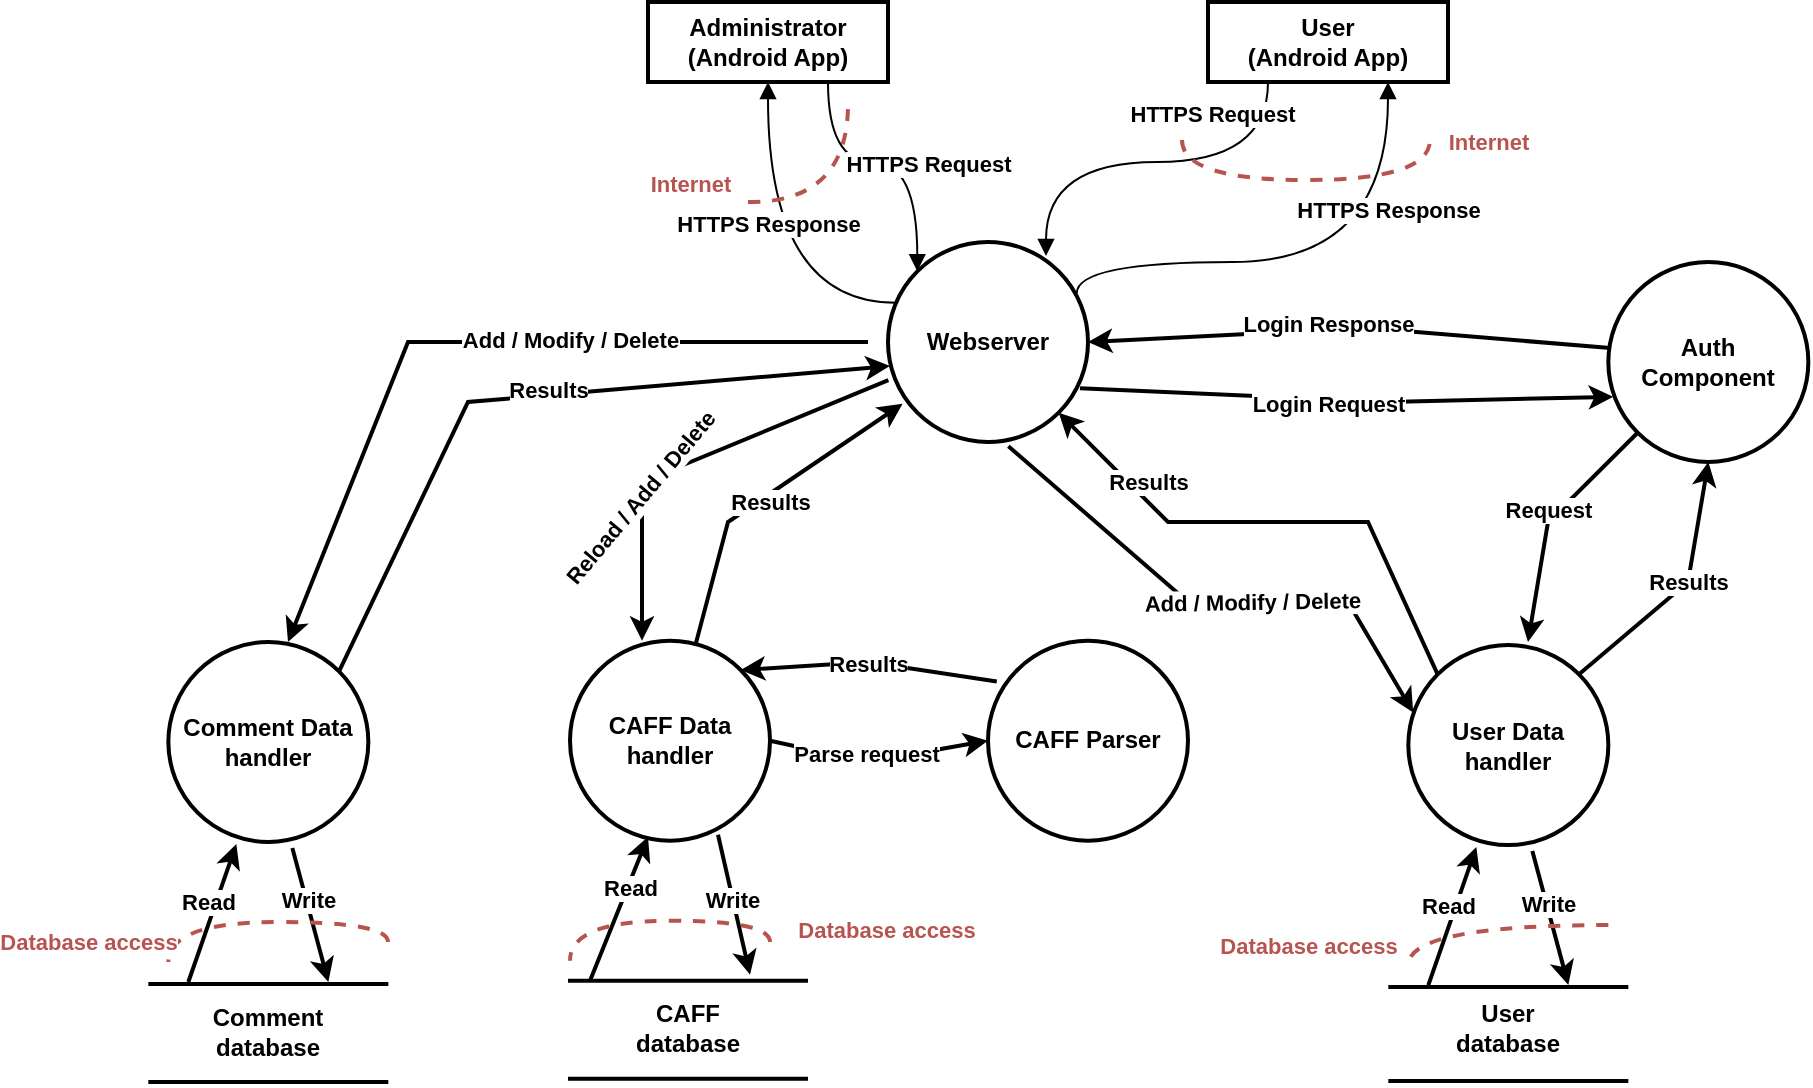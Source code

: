 <mxfile version="15.4.3" type="device"><diagram id="gDIaMn65C6JBm8iNF-iv" name="Page-1"><mxGraphModel dx="2249" dy="787" grid="1" gridSize="10" guides="1" tooltips="1" connect="1" arrows="1" fold="1" page="1" pageScale="1" pageWidth="827" pageHeight="1169" math="0" shadow="0"><root><mxCell id="0"/><mxCell id="1" parent="0"/><mxCell id="1IdtdEyrZIduLa7pmGp5-1" value="&lt;div&gt;&lt;b&gt;Webserver&lt;/b&gt;&lt;/div&gt;" style="ellipse;whiteSpace=wrap;html=1;aspect=fixed;strokeWidth=2;" parent="1" vertex="1"><mxGeometry x="240" y="180" width="100" height="100" as="geometry"/></mxCell><mxCell id="1IdtdEyrZIduLa7pmGp5-2" value="&lt;div&gt;&lt;b&gt;Administrator&lt;/b&gt;&lt;/div&gt;&lt;b&gt;(Android App)&lt;/b&gt;" style="rounded=0;whiteSpace=wrap;html=1;strokeWidth=2;" parent="1" vertex="1"><mxGeometry x="120" y="60" width="120" height="40" as="geometry"/></mxCell><mxCell id="1IdtdEyrZIduLa7pmGp5-3" value="&lt;div&gt;&lt;b&gt;User&lt;/b&gt;&lt;/div&gt;&lt;div&gt;&lt;b&gt;(Android App)&lt;/b&gt;&lt;/div&gt;" style="rounded=0;whiteSpace=wrap;html=1;strokeWidth=2;" parent="1" vertex="1"><mxGeometry x="400" y="60" width="120" height="40" as="geometry"/></mxCell><mxCell id="1IdtdEyrZIduLa7pmGp5-4" value="&lt;div&gt;&lt;b&gt;HTTPS Request&lt;/b&gt;&lt;/div&gt;" style="html=1;verticalAlign=bottom;endArrow=block;rounded=0;edgeStyle=orthogonalEdgeStyle;exitX=0.75;exitY=1;exitDx=0;exitDy=0;entryX=0;entryY=0;entryDx=0;entryDy=0;elbow=vertical;curved=1;" parent="1" source="1IdtdEyrZIduLa7pmGp5-2" target="1IdtdEyrZIduLa7pmGp5-1" edge="1"><mxGeometry x="0.359" y="5" width="80" relative="1" as="geometry"><mxPoint x="610" y="360" as="sourcePoint"/><mxPoint x="690" y="360" as="targetPoint"/><mxPoint as="offset"/></mxGeometry></mxCell><mxCell id="1IdtdEyrZIduLa7pmGp5-5" value="&lt;div&gt;&lt;b&gt;HTTPS Request&lt;/b&gt;&lt;/div&gt;" style="html=1;verticalAlign=bottom;endArrow=block;rounded=0;edgeStyle=orthogonalEdgeStyle;exitX=0.25;exitY=1;exitDx=0;exitDy=0;entryX=0.79;entryY=0.07;entryDx=0;entryDy=0;elbow=vertical;curved=1;entryPerimeter=0;" parent="1" source="1IdtdEyrZIduLa7pmGp5-3" target="1IdtdEyrZIduLa7pmGp5-1" edge="1"><mxGeometry x="-0.308" y="-15" width="80" relative="1" as="geometry"><mxPoint x="290" y="140" as="sourcePoint"/><mxPoint x="334.645" y="204.645" as="targetPoint"/><mxPoint as="offset"/></mxGeometry></mxCell><mxCell id="1IdtdEyrZIduLa7pmGp5-6" value="&lt;div&gt;&lt;b&gt;HTTPS Response&lt;/b&gt;&lt;/div&gt;" style="html=1;verticalAlign=bottom;endArrow=block;rounded=0;edgeStyle=orthogonalEdgeStyle;curved=1;elbow=vertical;exitX=0.04;exitY=0.304;exitDx=0;exitDy=0;entryX=0.5;entryY=1;entryDx=0;entryDy=0;exitPerimeter=0;" parent="1" source="1IdtdEyrZIduLa7pmGp5-1" target="1IdtdEyrZIduLa7pmGp5-2" edge="1"><mxGeometry x="0.083" width="80" relative="1" as="geometry"><mxPoint x="610" y="360" as="sourcePoint"/><mxPoint x="690" y="360" as="targetPoint"/><Array as="points"><mxPoint x="180" y="210"/></Array><mxPoint as="offset"/></mxGeometry></mxCell><mxCell id="1IdtdEyrZIduLa7pmGp5-7" value="&lt;div&gt;&lt;b&gt;HTTPS Response&lt;/b&gt;&lt;/div&gt;" style="html=1;verticalAlign=bottom;endArrow=block;rounded=0;edgeStyle=orthogonalEdgeStyle;curved=1;elbow=vertical;exitX=0.944;exitY=0.256;exitDx=0;exitDy=0;entryX=0.75;entryY=1;entryDx=0;entryDy=0;exitPerimeter=0;" parent="1" source="1IdtdEyrZIduLa7pmGp5-1" target="1IdtdEyrZIduLa7pmGp5-3" edge="1"><mxGeometry x="0.443" width="80" relative="1" as="geometry"><mxPoint x="250" y="240" as="sourcePoint"/><mxPoint x="190" y="140" as="targetPoint"/><Array as="points"><mxPoint x="490" y="190"/></Array><mxPoint as="offset"/></mxGeometry></mxCell><mxCell id="1IdtdEyrZIduLa7pmGp5-9" value="&lt;div&gt;&lt;b&gt;Auth&lt;/b&gt;&lt;/div&gt;&lt;div&gt;&lt;b&gt; Component&lt;br&gt;&lt;/b&gt;&lt;/div&gt;" style="ellipse;whiteSpace=wrap;html=1;aspect=fixed;strokeWidth=2;" parent="1" vertex="1"><mxGeometry x="600.17" y="190" width="100" height="100" as="geometry"/></mxCell><mxCell id="1IdtdEyrZIduLa7pmGp5-10" value="" style="endArrow=none;dashed=1;html=1;strokeWidth=2;rounded=0;edgeStyle=orthogonalEdgeStyle;curved=1;elbow=vertical;fillColor=#f8cecc;strokeColor=#b85450;" parent="1" edge="1"><mxGeometry width="50" height="50" relative="1" as="geometry"><mxPoint x="170" y="160" as="sourcePoint"/><mxPoint x="220" y="110" as="targetPoint"/></mxGeometry></mxCell><mxCell id="1IdtdEyrZIduLa7pmGp5-54" value="&lt;font color=&quot;#B85450&quot;&gt;&lt;b&gt;Internet&lt;/b&gt;&lt;/font&gt;" style="edgeLabel;html=1;align=center;verticalAlign=middle;resizable=0;points=[];" parent="1IdtdEyrZIduLa7pmGp5-10" vertex="1" connectable="0"><mxGeometry x="0.32" y="14" relative="1" as="geometry"><mxPoint x="-66" y="6" as="offset"/></mxGeometry></mxCell><mxCell id="1IdtdEyrZIduLa7pmGp5-17" value="" style="endArrow=none;dashed=1;html=1;strokeWidth=2;rounded=0;edgeStyle=orthogonalEdgeStyle;curved=1;elbow=vertical;fillColor=#f8cecc;strokeColor=#b85450;" parent="1" edge="1"><mxGeometry width="50" height="50" relative="1" as="geometry"><mxPoint x="387" y="129" as="sourcePoint"/><mxPoint x="511" y="129" as="targetPoint"/><Array as="points"><mxPoint x="387" y="149"/><mxPoint x="511" y="149"/></Array></mxGeometry></mxCell><mxCell id="1IdtdEyrZIduLa7pmGp5-55" value="&lt;b&gt;Internet&lt;/b&gt;" style="edgeLabel;html=1;align=center;verticalAlign=middle;resizable=0;points=[];fontColor=#B85450;" parent="1IdtdEyrZIduLa7pmGp5-17" vertex="1" connectable="0"><mxGeometry x="0.22" y="-3" relative="1" as="geometry"><mxPoint x="73" y="-22" as="offset"/></mxGeometry></mxCell><mxCell id="1IdtdEyrZIduLa7pmGp5-18" value="&lt;b&gt;User Data handler&lt;br&gt;&lt;/b&gt;" style="ellipse;whiteSpace=wrap;html=1;aspect=fixed;strokeWidth=2;" parent="1" vertex="1"><mxGeometry x="500.17" y="381.52" width="100" height="100" as="geometry"/></mxCell><mxCell id="1IdtdEyrZIduLa7pmGp5-19" value="&lt;b&gt;CAFF Data handler&lt;/b&gt;" style="ellipse;whiteSpace=wrap;html=1;aspect=fixed;strokeWidth=2;" parent="1" vertex="1"><mxGeometry x="81" y="379.34" width="100" height="100" as="geometry"/></mxCell><mxCell id="1IdtdEyrZIduLa7pmGp5-20" value="&lt;b&gt;CAFF Parser&lt;br&gt;&lt;/b&gt;" style="ellipse;whiteSpace=wrap;html=1;aspect=fixed;strokeWidth=2;" parent="1" vertex="1"><mxGeometry x="290" y="379.34" width="100" height="100" as="geometry"/></mxCell><mxCell id="1IdtdEyrZIduLa7pmGp5-21" value="" style="endArrow=classic;html=1;rounded=0;strokeWidth=2;elbow=vertical;exitX=0.96;exitY=0.731;exitDx=0;exitDy=0;exitPerimeter=0;entryX=0.024;entryY=0.674;entryDx=0;entryDy=0;entryPerimeter=0;" parent="1" source="1IdtdEyrZIduLa7pmGp5-1" target="1IdtdEyrZIduLa7pmGp5-9" edge="1"><mxGeometry width="50" height="50" relative="1" as="geometry"><mxPoint x="490" y="290" as="sourcePoint"/><mxPoint x="640" y="253" as="targetPoint"/><Array as="points"><mxPoint x="490" y="260"/></Array></mxGeometry></mxCell><mxCell id="1IdtdEyrZIduLa7pmGp5-24" value="&lt;b&gt;Login Request&lt;br&gt;&lt;/b&gt;" style="edgeLabel;html=1;align=center;verticalAlign=middle;resizable=0;points=[];" parent="1IdtdEyrZIduLa7pmGp5-21" vertex="1" connectable="0"><mxGeometry x="0.155" y="2" relative="1" as="geometry"><mxPoint x="-30" y="3" as="offset"/></mxGeometry></mxCell><mxCell id="1IdtdEyrZIduLa7pmGp5-22" value="" style="endArrow=classic;html=1;rounded=0;strokeWidth=2;elbow=vertical;exitX=0.01;exitY=0.43;exitDx=0;exitDy=0;entryX=1;entryY=0.5;entryDx=0;entryDy=0;exitPerimeter=0;" parent="1" source="1IdtdEyrZIduLa7pmGp5-9" target="1IdtdEyrZIduLa7pmGp5-1" edge="1"><mxGeometry width="50" height="50" relative="1" as="geometry"><mxPoint x="490" y="290" as="sourcePoint"/><mxPoint x="540" y="240" as="targetPoint"/><Array as="points"><mxPoint x="480" y="223"/></Array></mxGeometry></mxCell><mxCell id="1IdtdEyrZIduLa7pmGp5-23" value="&lt;b&gt;Login Response&lt;br&gt;&lt;/b&gt;" style="edgeLabel;html=1;align=center;verticalAlign=middle;resizable=0;points=[];" parent="1IdtdEyrZIduLa7pmGp5-22" vertex="1" connectable="0"><mxGeometry x="0.205" y="2" relative="1" as="geometry"><mxPoint x="16" y="-6" as="offset"/></mxGeometry></mxCell><mxCell id="1IdtdEyrZIduLa7pmGp5-25" value="" style="endArrow=classic;html=1;rounded=0;strokeWidth=2;elbow=vertical;entryX=0.073;entryY=0.809;entryDx=0;entryDy=0;entryPerimeter=0;" parent="1" source="1IdtdEyrZIduLa7pmGp5-19" target="1IdtdEyrZIduLa7pmGp5-1" edge="1"><mxGeometry width="50" height="50" relative="1" as="geometry"><mxPoint x="80" y="390" as="sourcePoint"/><mxPoint x="376.355" y="459.995" as="targetPoint"/><Array as="points"><mxPoint x="160" y="320"/></Array></mxGeometry></mxCell><mxCell id="1IdtdEyrZIduLa7pmGp5-78" value="&lt;b&gt;Results&lt;/b&gt;" style="edgeLabel;html=1;align=center;verticalAlign=middle;resizable=0;points=[];fontColor=#000000;" parent="1IdtdEyrZIduLa7pmGp5-25" vertex="1" connectable="0"><mxGeometry x="0.068" y="1" relative="1" as="geometry"><mxPoint x="-1" y="6" as="offset"/></mxGeometry></mxCell><mxCell id="1IdtdEyrZIduLa7pmGp5-26" value="" style="endArrow=classic;html=1;rounded=0;strokeWidth=2;elbow=vertical;exitX=0.002;exitY=0.691;exitDx=0;exitDy=0;exitPerimeter=0;entryX=0.36;entryY=0;entryDx=0;entryDy=0;entryPerimeter=0;" parent="1" source="1IdtdEyrZIduLa7pmGp5-1" target="1IdtdEyrZIduLa7pmGp5-19" edge="1"><mxGeometry width="50" height="50" relative="1" as="geometry"><mxPoint x="349" y="473.64" as="sourcePoint"/><mxPoint x="541" y="524.64" as="targetPoint"/><Array as="points"><mxPoint x="117" y="300"/></Array></mxGeometry></mxCell><mxCell id="1IdtdEyrZIduLa7pmGp5-77" value="&lt;b&gt;Reload / Add / Delete&lt;br&gt;&lt;/b&gt;" style="edgeLabel;html=1;align=center;verticalAlign=middle;resizable=0;points=[];fontColor=#000000;rotation=-50;" parent="1IdtdEyrZIduLa7pmGp5-26" vertex="1" connectable="0"><mxGeometry x="-0.185" y="1" relative="1" as="geometry"><mxPoint x="-45" y="25" as="offset"/></mxGeometry></mxCell><mxCell id="1IdtdEyrZIduLa7pmGp5-27" value="" style="endArrow=classic;html=1;rounded=0;strokeWidth=2;elbow=vertical;exitX=0.602;exitY=1.021;exitDx=0;exitDy=0;exitPerimeter=0;entryX=0.024;entryY=0.337;entryDx=0;entryDy=0;entryPerimeter=0;" parent="1" source="1IdtdEyrZIduLa7pmGp5-1" target="1IdtdEyrZIduLa7pmGp5-18" edge="1"><mxGeometry width="50" height="50" relative="1" as="geometry"><mxPoint x="490" y="330" as="sourcePoint"/><mxPoint x="130" y="380" as="targetPoint"/><Array as="points"><mxPoint x="390" y="360"/><mxPoint x="470" y="360"/></Array></mxGeometry></mxCell><mxCell id="1IdtdEyrZIduLa7pmGp5-76" value="&lt;b&gt;Add / Modify / Delete&lt;br&gt;&lt;/b&gt;" style="edgeLabel;html=1;align=center;verticalAlign=middle;resizable=0;points=[];fontColor=#000000;rotation=-1;" parent="1IdtdEyrZIduLa7pmGp5-27" vertex="1" connectable="0"><mxGeometry x="0.136" y="-3" relative="1" as="geometry"><mxPoint x="1" y="-3" as="offset"/></mxGeometry></mxCell><mxCell id="1IdtdEyrZIduLa7pmGp5-28" value="" style="endArrow=classic;html=1;rounded=0;strokeWidth=2;elbow=vertical;exitX=0;exitY=0;exitDx=0;exitDy=0;entryX=1;entryY=1;entryDx=0;entryDy=0;" parent="1" source="1IdtdEyrZIduLa7pmGp5-18" target="1IdtdEyrZIduLa7pmGp5-1" edge="1"><mxGeometry width="50" height="50" relative="1" as="geometry"><mxPoint x="490" y="330" as="sourcePoint"/><mxPoint x="540" y="280" as="targetPoint"/><Array as="points"><mxPoint x="480" y="320"/><mxPoint x="380" y="320"/></Array></mxGeometry></mxCell><mxCell id="1IdtdEyrZIduLa7pmGp5-75" value="&lt;b&gt;Results&lt;/b&gt;" style="edgeLabel;html=1;align=center;verticalAlign=middle;resizable=0;points=[];fontColor=#000000;rotation=0;" parent="1IdtdEyrZIduLa7pmGp5-28" vertex="1" connectable="0"><mxGeometry x="-0.149" y="-4" relative="1" as="geometry"><mxPoint x="-83" y="-16" as="offset"/></mxGeometry></mxCell><mxCell id="1IdtdEyrZIduLa7pmGp5-34" value="" style="endArrow=none;html=1;rounded=0;strokeWidth=2;elbow=vertical;" parent="1" edge="1"><mxGeometry width="50" height="50" relative="1" as="geometry"><mxPoint x="490.17" y="552.52" as="sourcePoint"/><mxPoint x="610.17" y="552.52" as="targetPoint"/></mxGeometry></mxCell><mxCell id="1IdtdEyrZIduLa7pmGp5-35" value="" style="endArrow=none;html=1;rounded=0;strokeWidth=2;elbow=vertical;" parent="1" edge="1"><mxGeometry width="50" height="50" relative="1" as="geometry"><mxPoint x="490.17" y="599.52" as="sourcePoint"/><mxPoint x="610.17" y="599.52" as="targetPoint"/></mxGeometry></mxCell><mxCell id="1IdtdEyrZIduLa7pmGp5-38" value="&lt;b&gt;User database&lt;/b&gt;" style="text;html=1;strokeColor=none;fillColor=none;align=center;verticalAlign=middle;whiteSpace=wrap;rounded=0;" parent="1" vertex="1"><mxGeometry x="520.0" y="558.34" width="60" height="30" as="geometry"/></mxCell><mxCell id="1IdtdEyrZIduLa7pmGp5-40" value="" style="endArrow=none;html=1;rounded=0;strokeWidth=2;elbow=vertical;" parent="1" edge="1"><mxGeometry width="50" height="50" relative="1" as="geometry"><mxPoint x="80" y="549.34" as="sourcePoint"/><mxPoint x="200" y="549.34" as="targetPoint"/></mxGeometry></mxCell><mxCell id="1IdtdEyrZIduLa7pmGp5-41" value="" style="endArrow=none;html=1;rounded=0;strokeWidth=2;elbow=vertical;" parent="1" edge="1"><mxGeometry width="50" height="50" relative="1" as="geometry"><mxPoint x="80" y="598.34" as="sourcePoint"/><mxPoint x="200" y="598.34" as="targetPoint"/></mxGeometry></mxCell><mxCell id="1IdtdEyrZIduLa7pmGp5-42" value="&lt;b&gt;CAFF database&lt;/b&gt;" style="text;html=1;strokeColor=none;fillColor=none;align=center;verticalAlign=middle;whiteSpace=wrap;rounded=0;" parent="1" vertex="1"><mxGeometry x="110" y="558.34" width="60" height="30" as="geometry"/></mxCell><mxCell id="1IdtdEyrZIduLa7pmGp5-43" value="" style="endArrow=classic;html=1;rounded=0;strokeWidth=2;elbow=vertical;entryX=0.34;entryY=1.01;entryDx=0;entryDy=0;entryPerimeter=0;" parent="1" target="1IdtdEyrZIduLa7pmGp5-18" edge="1"><mxGeometry width="50" height="50" relative="1" as="geometry"><mxPoint x="510.17" y="551.52" as="sourcePoint"/><mxPoint x="950.17" y="281.52" as="targetPoint"/></mxGeometry></mxCell><mxCell id="1IdtdEyrZIduLa7pmGp5-48" value="&lt;b&gt;Read&lt;/b&gt;" style="edgeLabel;html=1;align=center;verticalAlign=middle;resizable=0;points=[];" parent="1IdtdEyrZIduLa7pmGp5-43" vertex="1" connectable="0"><mxGeometry x="0.403" y="-1" relative="1" as="geometry"><mxPoint x="-8" y="8" as="offset"/></mxGeometry></mxCell><mxCell id="1IdtdEyrZIduLa7pmGp5-44" value="" style="endArrow=classic;html=1;rounded=0;strokeWidth=2;elbow=vertical;exitX=0.62;exitY=1.03;exitDx=0;exitDy=0;exitPerimeter=0;fontStyle=1" parent="1" source="1IdtdEyrZIduLa7pmGp5-18" edge="1"><mxGeometry width="50" height="50" relative="1" as="geometry"><mxPoint x="576.17" y="550.52" as="sourcePoint"/><mxPoint x="580.17" y="551.52" as="targetPoint"/></mxGeometry></mxCell><mxCell id="1IdtdEyrZIduLa7pmGp5-49" value="&lt;div&gt;&lt;b&gt;Write&lt;/b&gt;&lt;/div&gt;" style="edgeLabel;html=1;align=center;verticalAlign=middle;resizable=0;points=[];" parent="1IdtdEyrZIduLa7pmGp5-44" vertex="1" connectable="0"><mxGeometry x="-0.608" relative="1" as="geometry"><mxPoint x="4" y="13" as="offset"/></mxGeometry></mxCell><mxCell id="1IdtdEyrZIduLa7pmGp5-45" value="" style="endArrow=classic;html=1;rounded=0;strokeWidth=2;elbow=vertical;entryX=0.39;entryY=0.98;entryDx=0;entryDy=0;entryPerimeter=0;" parent="1" target="1IdtdEyrZIduLa7pmGp5-19" edge="1"><mxGeometry width="50" height="50" relative="1" as="geometry"><mxPoint x="91" y="549.34" as="sourcePoint"/><mxPoint x="-65" y="490.34" as="targetPoint"/></mxGeometry></mxCell><mxCell id="1IdtdEyrZIduLa7pmGp5-50" value="&lt;div&gt;&lt;b&gt;Read&lt;/b&gt;&lt;/div&gt;" style="edgeLabel;html=1;align=center;verticalAlign=middle;resizable=0;points=[];" parent="1IdtdEyrZIduLa7pmGp5-45" vertex="1" connectable="0"><mxGeometry x="0.244" y="3" relative="1" as="geometry"><mxPoint x="4" as="offset"/></mxGeometry></mxCell><mxCell id="1IdtdEyrZIduLa7pmGp5-46" value="&lt;b&gt;Write&lt;/b&gt;" style="endArrow=classic;html=1;rounded=0;strokeWidth=2;elbow=vertical;exitX=0.74;exitY=0.97;exitDx=0;exitDy=0;exitPerimeter=0;" parent="1" source="1IdtdEyrZIduLa7pmGp5-19" edge="1"><mxGeometry x="-0.067" y="-2" width="50" height="50" relative="1" as="geometry"><mxPoint x="221" y="479.34" as="sourcePoint"/><mxPoint x="171" y="546.34" as="targetPoint"/><mxPoint x="1" as="offset"/></mxGeometry></mxCell><mxCell id="1IdtdEyrZIduLa7pmGp5-52" value="" style="endArrow=none;dashed=1;html=1;strokeWidth=2;rounded=0;edgeStyle=orthogonalEdgeStyle;curved=1;elbow=vertical;fillColor=#f8cecc;strokeColor=#b85450;" parent="1" edge="1"><mxGeometry width="50" height="50" relative="1" as="geometry"><mxPoint x="600.17" y="521.52" as="sourcePoint"/><mxPoint x="500.17" y="541.52" as="targetPoint"/><Array as="points"><mxPoint x="500.17" y="521.52"/></Array></mxGeometry></mxCell><mxCell id="1IdtdEyrZIduLa7pmGp5-56" value="&lt;b&gt;Database access&lt;br&gt;&lt;/b&gt;" style="edgeLabel;html=1;align=center;verticalAlign=middle;resizable=0;points=[];fontColor=#B85450;" parent="1IdtdEyrZIduLa7pmGp5-52" vertex="1" connectable="0"><mxGeometry x="0.017" y="3" relative="1" as="geometry"><mxPoint x="-89" y="7" as="offset"/></mxGeometry></mxCell><mxCell id="1IdtdEyrZIduLa7pmGp5-53" value="" style="endArrow=none;dashed=1;html=1;strokeWidth=2;rounded=0;edgeStyle=orthogonalEdgeStyle;curved=1;elbow=vertical;fillColor=#f8cecc;strokeColor=#b85450;" parent="1" edge="1"><mxGeometry width="50" height="50" relative="1" as="geometry"><mxPoint x="181" y="530" as="sourcePoint"/><mxPoint x="81" y="539.34" as="targetPoint"/><Array as="points"><mxPoint x="81" y="519.34"/></Array></mxGeometry></mxCell><mxCell id="1IdtdEyrZIduLa7pmGp5-57" value="&lt;b&gt;Database access&lt;br&gt;&lt;/b&gt;" style="edgeLabel;html=1;align=center;verticalAlign=middle;resizable=0;points=[];fontColor=#B85450;" parent="1IdtdEyrZIduLa7pmGp5-53" vertex="1" connectable="0"><mxGeometry x="-0.467" y="4" relative="1" as="geometry"><mxPoint x="82" as="offset"/></mxGeometry></mxCell><mxCell id="1IdtdEyrZIduLa7pmGp5-59" value="&lt;b&gt;Comment Data handler&lt;/b&gt;" style="ellipse;whiteSpace=wrap;html=1;aspect=fixed;strokeWidth=2;" parent="1" vertex="1"><mxGeometry x="-119.83" y="380" width="100" height="100" as="geometry"/></mxCell><mxCell id="1IdtdEyrZIduLa7pmGp5-60" value="" style="endArrow=none;html=1;rounded=0;strokeWidth=2;elbow=vertical;" parent="1" edge="1"><mxGeometry width="50" height="50" relative="1" as="geometry"><mxPoint x="-129.83" y="551" as="sourcePoint"/><mxPoint x="-9.83" y="551" as="targetPoint"/></mxGeometry></mxCell><mxCell id="1IdtdEyrZIduLa7pmGp5-61" value="" style="endArrow=none;html=1;rounded=0;strokeWidth=2;elbow=vertical;" parent="1" edge="1"><mxGeometry width="50" height="50" relative="1" as="geometry"><mxPoint x="-129.83" y="600" as="sourcePoint"/><mxPoint x="-9.83" y="600" as="targetPoint"/></mxGeometry></mxCell><mxCell id="1IdtdEyrZIduLa7pmGp5-62" value="&lt;b&gt;Comment database&lt;/b&gt;" style="text;html=1;strokeColor=none;fillColor=none;align=center;verticalAlign=middle;whiteSpace=wrap;rounded=0;" parent="1" vertex="1"><mxGeometry x="-99.83" y="560" width="60" height="30" as="geometry"/></mxCell><mxCell id="1IdtdEyrZIduLa7pmGp5-63" value="" style="endArrow=classic;html=1;rounded=0;strokeWidth=2;elbow=vertical;entryX=0.34;entryY=1.01;entryDx=0;entryDy=0;entryPerimeter=0;" parent="1" target="1IdtdEyrZIduLa7pmGp5-59" edge="1"><mxGeometry width="50" height="50" relative="1" as="geometry"><mxPoint x="-109.83" y="550" as="sourcePoint"/><mxPoint x="330.17" y="280" as="targetPoint"/></mxGeometry></mxCell><mxCell id="1IdtdEyrZIduLa7pmGp5-64" value="&lt;b&gt;Read&lt;/b&gt;" style="edgeLabel;html=1;align=center;verticalAlign=middle;resizable=0;points=[];" parent="1IdtdEyrZIduLa7pmGp5-63" vertex="1" connectable="0"><mxGeometry x="0.403" y="-1" relative="1" as="geometry"><mxPoint x="-8" y="8" as="offset"/></mxGeometry></mxCell><mxCell id="1IdtdEyrZIduLa7pmGp5-65" value="" style="endArrow=classic;html=1;rounded=0;strokeWidth=2;elbow=vertical;exitX=0.62;exitY=1.03;exitDx=0;exitDy=0;exitPerimeter=0;fontStyle=1" parent="1" source="1IdtdEyrZIduLa7pmGp5-59" edge="1"><mxGeometry width="50" height="50" relative="1" as="geometry"><mxPoint x="-43.83" y="549" as="sourcePoint"/><mxPoint x="-39.83" y="550" as="targetPoint"/></mxGeometry></mxCell><mxCell id="1IdtdEyrZIduLa7pmGp5-66" value="&lt;div&gt;&lt;b&gt;Write&lt;/b&gt;&lt;/div&gt;" style="edgeLabel;html=1;align=center;verticalAlign=middle;resizable=0;points=[];" parent="1IdtdEyrZIduLa7pmGp5-65" vertex="1" connectable="0"><mxGeometry x="-0.608" relative="1" as="geometry"><mxPoint x="4" y="13" as="offset"/></mxGeometry></mxCell><mxCell id="1IdtdEyrZIduLa7pmGp5-67" value="" style="endArrow=none;dashed=1;html=1;strokeWidth=2;rounded=0;edgeStyle=orthogonalEdgeStyle;curved=1;elbow=vertical;fillColor=#f8cecc;strokeColor=#b85450;" parent="1" edge="1"><mxGeometry width="50" height="50" relative="1" as="geometry"><mxPoint x="-10" y="530" as="sourcePoint"/><mxPoint x="-119.83" y="540" as="targetPoint"/><Array as="points"><mxPoint x="-119.83" y="520"/></Array></mxGeometry></mxCell><mxCell id="1IdtdEyrZIduLa7pmGp5-68" value="&lt;b&gt;Database access&lt;br&gt;&lt;/b&gt;" style="edgeLabel;html=1;align=center;verticalAlign=middle;resizable=0;points=[];fontColor=#B85450;" parent="1IdtdEyrZIduLa7pmGp5-67" vertex="1" connectable="0"><mxGeometry x="0.017" y="3" relative="1" as="geometry"><mxPoint x="-89" y="7" as="offset"/></mxGeometry></mxCell><mxCell id="1IdtdEyrZIduLa7pmGp5-69" value="" style="endArrow=classic;html=1;rounded=0;strokeWidth=2;elbow=vertical;" parent="1" edge="1"><mxGeometry width="50" height="50" relative="1" as="geometry"><mxPoint x="230" y="230" as="sourcePoint"/><mxPoint x="-60" y="380" as="targetPoint"/><Array as="points"><mxPoint y="230"/></Array></mxGeometry></mxCell><mxCell id="1IdtdEyrZIduLa7pmGp5-73" value="&lt;b&gt;Add / Modify / Delete&lt;/b&gt;" style="edgeLabel;html=1;align=center;verticalAlign=middle;resizable=0;points=[];fontColor=#000000;" parent="1IdtdEyrZIduLa7pmGp5-69" vertex="1" connectable="0"><mxGeometry x="0.349" relative="1" as="geometry"><mxPoint x="93" y="-33" as="offset"/></mxGeometry></mxCell><mxCell id="1IdtdEyrZIduLa7pmGp5-70" value="" style="endArrow=classic;html=1;rounded=0;fontColor=#B85450;strokeWidth=2;elbow=vertical;exitX=1;exitY=0;exitDx=0;exitDy=0;entryX=0.01;entryY=0.62;entryDx=0;entryDy=0;entryPerimeter=0;" parent="1" source="1IdtdEyrZIduLa7pmGp5-59" target="1IdtdEyrZIduLa7pmGp5-1" edge="1"><mxGeometry width="50" height="50" relative="1" as="geometry"><mxPoint x="170" y="360" as="sourcePoint"/><mxPoint x="220" y="310" as="targetPoint"/><Array as="points"><mxPoint x="30" y="260"/></Array></mxGeometry></mxCell><mxCell id="1IdtdEyrZIduLa7pmGp5-74" value="&lt;b&gt;Results&lt;/b&gt;" style="edgeLabel;html=1;align=center;verticalAlign=middle;resizable=0;points=[];fontColor=#000000;" parent="1IdtdEyrZIduLa7pmGp5-70" vertex="1" connectable="0"><mxGeometry x="-0.299" y="-1" relative="1" as="geometry"><mxPoint x="49" y="-27" as="offset"/></mxGeometry></mxCell><mxCell id="1IdtdEyrZIduLa7pmGp5-79" value="" style="endArrow=classic;html=1;rounded=0;fontColor=#000000;strokeWidth=2;elbow=vertical;exitX=1;exitY=0;exitDx=0;exitDy=0;entryX=0.5;entryY=1;entryDx=0;entryDy=0;" parent="1" source="1IdtdEyrZIduLa7pmGp5-18" target="1IdtdEyrZIduLa7pmGp5-9" edge="1"><mxGeometry width="50" height="50" relative="1" as="geometry"><mxPoint x="390" y="470" as="sourcePoint"/><mxPoint x="440" y="420" as="targetPoint"/><Array as="points"><mxPoint x="640" y="350"/></Array></mxGeometry></mxCell><mxCell id="1IdtdEyrZIduLa7pmGp5-81" value="&lt;b&gt;Results&lt;/b&gt;" style="edgeLabel;html=1;align=center;verticalAlign=middle;resizable=0;points=[];fontColor=#000000;" parent="1IdtdEyrZIduLa7pmGp5-79" vertex="1" connectable="0"><mxGeometry x="-0.144" y="-3" relative="1" as="geometry"><mxPoint x="9" y="-12" as="offset"/></mxGeometry></mxCell><mxCell id="1IdtdEyrZIduLa7pmGp5-80" value="" style="endArrow=classic;html=1;rounded=0;fontColor=#000000;strokeWidth=2;elbow=vertical;exitX=0;exitY=1;exitDx=0;exitDy=0;" parent="1" source="1IdtdEyrZIduLa7pmGp5-9" edge="1"><mxGeometry width="50" height="50" relative="1" as="geometry"><mxPoint x="390" y="470" as="sourcePoint"/><mxPoint x="560" y="380" as="targetPoint"/><Array as="points"><mxPoint x="570" y="320"/></Array></mxGeometry></mxCell><mxCell id="1IdtdEyrZIduLa7pmGp5-82" value="&lt;b&gt;Request&lt;/b&gt;" style="edgeLabel;html=1;align=center;verticalAlign=middle;resizable=0;points=[];fontColor=#000000;" parent="1IdtdEyrZIduLa7pmGp5-80" vertex="1" connectable="0"><mxGeometry x="-0.208" y="5" relative="1" as="geometry"><mxPoint x="-14" as="offset"/></mxGeometry></mxCell><mxCell id="1IdtdEyrZIduLa7pmGp5-83" value="" style="endArrow=classic;html=1;rounded=0;fontColor=#000000;strokeWidth=2;elbow=vertical;entryX=1;entryY=0;entryDx=0;entryDy=0;exitX=0.044;exitY=0.204;exitDx=0;exitDy=0;exitPerimeter=0;" parent="1" source="1IdtdEyrZIduLa7pmGp5-20" target="1IdtdEyrZIduLa7pmGp5-19" edge="1"><mxGeometry width="50" height="50" relative="1" as="geometry"><mxPoint x="390" y="470" as="sourcePoint"/><mxPoint x="440" y="420" as="targetPoint"/><Array as="points"><mxPoint x="230" y="390"/></Array></mxGeometry></mxCell><mxCell id="1IdtdEyrZIduLa7pmGp5-85" value="&lt;b&gt;Results&lt;/b&gt;" style="edgeLabel;html=1;align=center;verticalAlign=middle;resizable=0;points=[];fontColor=#000000;" parent="1IdtdEyrZIduLa7pmGp5-83" vertex="1" connectable="0"><mxGeometry x="0.118" y="1" relative="1" as="geometry"><mxPoint x="7" y="-1" as="offset"/></mxGeometry></mxCell><mxCell id="1IdtdEyrZIduLa7pmGp5-84" value="" style="endArrow=classic;html=1;rounded=0;fontColor=#000000;strokeWidth=2;elbow=vertical;exitX=1;exitY=0.5;exitDx=0;exitDy=0;entryX=0;entryY=0.5;entryDx=0;entryDy=0;" parent="1" source="1IdtdEyrZIduLa7pmGp5-19" target="1IdtdEyrZIduLa7pmGp5-20" edge="1"><mxGeometry width="50" height="50" relative="1" as="geometry"><mxPoint x="390" y="470" as="sourcePoint"/><mxPoint x="250" y="440" as="targetPoint"/><Array as="points"><mxPoint x="230" y="440"/></Array></mxGeometry></mxCell><mxCell id="1IdtdEyrZIduLa7pmGp5-86" value="&lt;b&gt;Parse request&lt;br&gt;&lt;/b&gt;" style="edgeLabel;html=1;align=center;verticalAlign=middle;resizable=0;points=[];fontColor=#000000;" parent="1IdtdEyrZIduLa7pmGp5-84" vertex="1" connectable="0"><mxGeometry x="-0.304" y="3" relative="1" as="geometry"><mxPoint x="9" y="1" as="offset"/></mxGeometry></mxCell></root></mxGraphModel></diagram></mxfile>